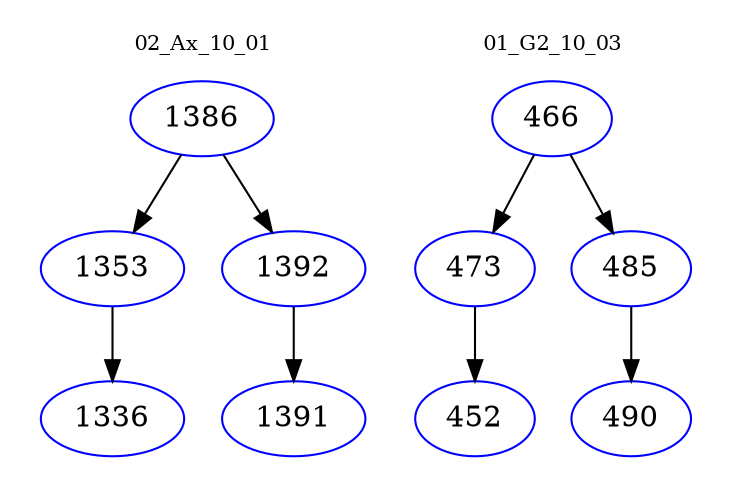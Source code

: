 digraph{
subgraph cluster_0 {
color = white
label = "02_Ax_10_01";
fontsize=10;
T0_1386 [label="1386", color="blue"]
T0_1386 -> T0_1353 [color="black"]
T0_1353 [label="1353", color="blue"]
T0_1353 -> T0_1336 [color="black"]
T0_1336 [label="1336", color="blue"]
T0_1386 -> T0_1392 [color="black"]
T0_1392 [label="1392", color="blue"]
T0_1392 -> T0_1391 [color="black"]
T0_1391 [label="1391", color="blue"]
}
subgraph cluster_1 {
color = white
label = "01_G2_10_03";
fontsize=10;
T1_466 [label="466", color="blue"]
T1_466 -> T1_473 [color="black"]
T1_473 [label="473", color="blue"]
T1_473 -> T1_452 [color="black"]
T1_452 [label="452", color="blue"]
T1_466 -> T1_485 [color="black"]
T1_485 [label="485", color="blue"]
T1_485 -> T1_490 [color="black"]
T1_490 [label="490", color="blue"]
}
}
